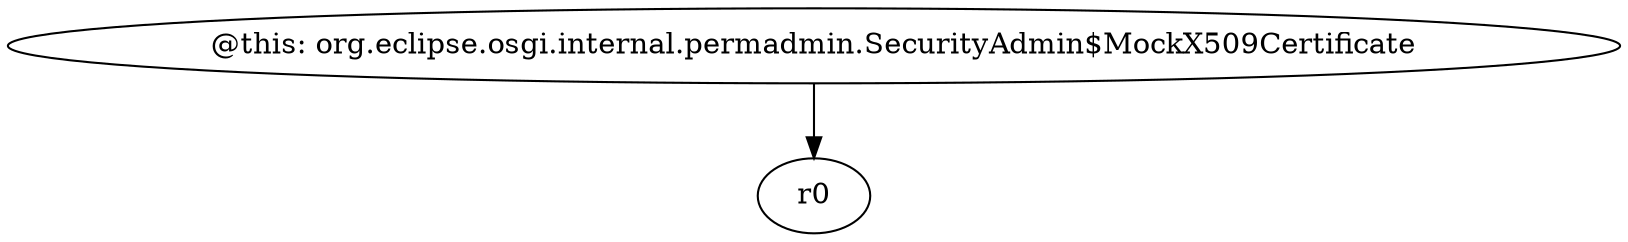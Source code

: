 digraph g {
0[label="@this: org.eclipse.osgi.internal.permadmin.SecurityAdmin$MockX509Certificate"]
1[label="r0"]
0->1[label=""]
}